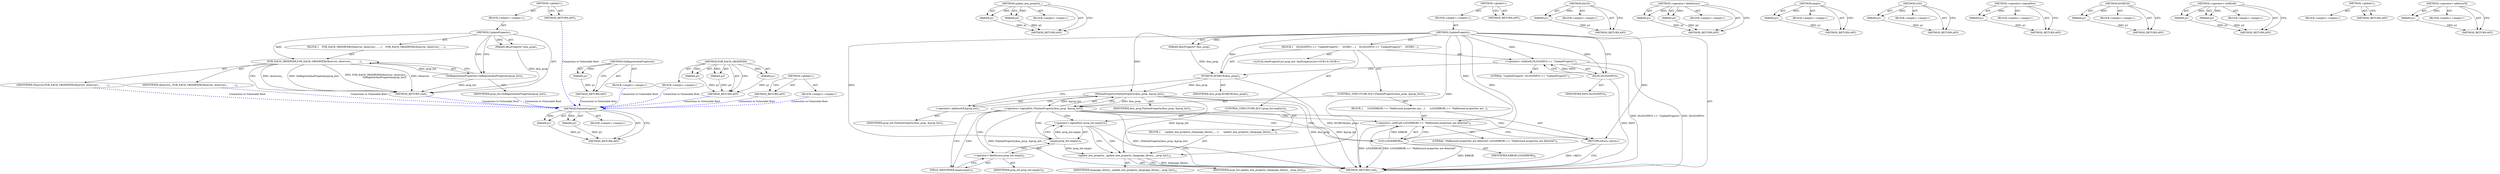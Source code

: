 digraph "&lt;global&gt;" {
vulnerable_80 [label=<(METHOD,FlattenProperty)>];
vulnerable_81 [label=<(PARAM,p1)>];
vulnerable_82 [label=<(PARAM,p2)>];
vulnerable_83 [label=<(BLOCK,&lt;empty&gt;,&lt;empty&gt;)>];
vulnerable_84 [label=<(METHOD_RETURN,ANY)>];
vulnerable_102 [label=<(METHOD,update_ime_property_)>];
vulnerable_103 [label=<(PARAM,p1)>];
vulnerable_104 [label=<(PARAM,p2)>];
vulnerable_105 [label=<(BLOCK,&lt;empty&gt;,&lt;empty&gt;)>];
vulnerable_106 [label=<(METHOD_RETURN,ANY)>];
vulnerable_6 [label=<(METHOD,&lt;global&gt;)<SUB>1</SUB>>];
vulnerable_7 [label=<(BLOCK,&lt;empty&gt;,&lt;empty&gt;)<SUB>1</SUB>>];
vulnerable_8 [label=<(METHOD,UpdateProperty)<SUB>1</SUB>>];
vulnerable_9 [label=<(PARAM,IBusProperty* ibus_prop)<SUB>1</SUB>>];
vulnerable_10 [label=<(BLOCK,{
    DLOG(INFO) &lt;&lt; &quot;UpdateProperty&quot;;
    DCHEC...,{
    DLOG(INFO) &lt;&lt; &quot;UpdateProperty&quot;;
    DCHEC...)<SUB>1</SUB>>];
vulnerable_11 [label=<(&lt;operator&gt;.shiftLeft,DLOG(INFO) &lt;&lt; &quot;UpdateProperty&quot;)<SUB>2</SUB>>];
vulnerable_12 [label=<(DLOG,DLOG(INFO))<SUB>2</SUB>>];
vulnerable_13 [label=<(IDENTIFIER,INFO,DLOG(INFO))<SUB>2</SUB>>];
vulnerable_14 [label=<(LITERAL,&quot;UpdateProperty&quot;,DLOG(INFO) &lt;&lt; &quot;UpdateProperty&quot;)<SUB>2</SUB>>];
vulnerable_15 [label=<(DCHECK,DCHECK(ibus_prop))<SUB>3</SUB>>];
vulnerable_16 [label=<(IDENTIFIER,ibus_prop,DCHECK(ibus_prop))<SUB>3</SUB>>];
vulnerable_17 [label="<(LOCAL,ImePropertyList prop_list: ImePropertyList)<SUB>4</SUB>>"];
vulnerable_18 [label=<(CONTROL_STRUCTURE,IF,if (!FlattenProperty(ibus_prop, &amp;prop_list)))<SUB>5</SUB>>];
vulnerable_19 [label=<(&lt;operator&gt;.logicalNot,!FlattenProperty(ibus_prop, &amp;prop_list))<SUB>5</SUB>>];
vulnerable_20 [label=<(FlattenProperty,FlattenProperty(ibus_prop, &amp;prop_list))<SUB>5</SUB>>];
vulnerable_21 [label=<(IDENTIFIER,ibus_prop,FlattenProperty(ibus_prop, &amp;prop_list))<SUB>5</SUB>>];
vulnerable_22 [label=<(&lt;operator&gt;.addressOf,&amp;prop_list)<SUB>5</SUB>>];
vulnerable_23 [label=<(IDENTIFIER,prop_list,FlattenProperty(ibus_prop, &amp;prop_list))<SUB>5</SUB>>];
vulnerable_24 [label=<(BLOCK,{
      LOG(ERROR) &lt;&lt; &quot;Malformed properties are...,{
      LOG(ERROR) &lt;&lt; &quot;Malformed properties are...)<SUB>5</SUB>>];
vulnerable_25 [label=<(&lt;operator&gt;.shiftLeft,LOG(ERROR) &lt;&lt; &quot;Malformed properties are detected&quot;)<SUB>6</SUB>>];
vulnerable_26 [label=<(LOG,LOG(ERROR))<SUB>6</SUB>>];
vulnerable_27 [label=<(IDENTIFIER,ERROR,LOG(ERROR))<SUB>6</SUB>>];
vulnerable_28 [label=<(LITERAL,&quot;Malformed properties are detected&quot;,LOG(ERROR) &lt;&lt; &quot;Malformed properties are detected&quot;)<SUB>6</SUB>>];
vulnerable_29 [label=<(RETURN,return;,return;)<SUB>7</SUB>>];
vulnerable_30 [label=<(CONTROL_STRUCTURE,IF,if (!prop_list.empty()))<SUB>9</SUB>>];
vulnerable_31 [label=<(&lt;operator&gt;.logicalNot,!prop_list.empty())<SUB>9</SUB>>];
vulnerable_32 [label=<(empty,prop_list.empty())<SUB>9</SUB>>];
vulnerable_33 [label=<(&lt;operator&gt;.fieldAccess,prop_list.empty)<SUB>9</SUB>>];
vulnerable_34 [label=<(IDENTIFIER,prop_list,prop_list.empty())<SUB>9</SUB>>];
vulnerable_35 [label=<(FIELD_IDENTIFIER,empty,empty)<SUB>9</SUB>>];
vulnerable_36 [label=<(BLOCK,{
      update_ime_property_(language_library_,...,{
      update_ime_property_(language_library_,...)<SUB>9</SUB>>];
vulnerable_37 [label=<(update_ime_property_,update_ime_property_(language_library_, prop_list))<SUB>10</SUB>>];
vulnerable_38 [label=<(IDENTIFIER,language_library_,update_ime_property_(language_library_, prop_list))<SUB>10</SUB>>];
vulnerable_39 [label=<(IDENTIFIER,prop_list,update_ime_property_(language_library_, prop_list))<SUB>10</SUB>>];
vulnerable_40 [label=<(METHOD_RETURN,void)<SUB>1</SUB>>];
vulnerable_42 [label=<(METHOD_RETURN,ANY)<SUB>1</SUB>>];
vulnerable_68 [label=<(METHOD,DLOG)>];
vulnerable_69 [label=<(PARAM,p1)>];
vulnerable_70 [label=<(BLOCK,&lt;empty&gt;,&lt;empty&gt;)>];
vulnerable_71 [label=<(METHOD_RETURN,ANY)>];
vulnerable_97 [label=<(METHOD,&lt;operator&gt;.fieldAccess)>];
vulnerable_98 [label=<(PARAM,p1)>];
vulnerable_99 [label=<(PARAM,p2)>];
vulnerable_100 [label=<(BLOCK,&lt;empty&gt;,&lt;empty&gt;)>];
vulnerable_101 [label=<(METHOD_RETURN,ANY)>];
vulnerable_93 [label=<(METHOD,empty)>];
vulnerable_94 [label=<(PARAM,p1)>];
vulnerable_95 [label=<(BLOCK,&lt;empty&gt;,&lt;empty&gt;)>];
vulnerable_96 [label=<(METHOD_RETURN,ANY)>];
vulnerable_89 [label=<(METHOD,LOG)>];
vulnerable_90 [label=<(PARAM,p1)>];
vulnerable_91 [label=<(BLOCK,&lt;empty&gt;,&lt;empty&gt;)>];
vulnerable_92 [label=<(METHOD_RETURN,ANY)>];
vulnerable_76 [label=<(METHOD,&lt;operator&gt;.logicalNot)>];
vulnerable_77 [label=<(PARAM,p1)>];
vulnerable_78 [label=<(BLOCK,&lt;empty&gt;,&lt;empty&gt;)>];
vulnerable_79 [label=<(METHOD_RETURN,ANY)>];
vulnerable_72 [label=<(METHOD,DCHECK)>];
vulnerable_73 [label=<(PARAM,p1)>];
vulnerable_74 [label=<(BLOCK,&lt;empty&gt;,&lt;empty&gt;)>];
vulnerable_75 [label=<(METHOD_RETURN,ANY)>];
vulnerable_63 [label=<(METHOD,&lt;operator&gt;.shiftLeft)>];
vulnerable_64 [label=<(PARAM,p1)>];
vulnerable_65 [label=<(PARAM,p2)>];
vulnerable_66 [label=<(BLOCK,&lt;empty&gt;,&lt;empty&gt;)>];
vulnerable_67 [label=<(METHOD_RETURN,ANY)>];
vulnerable_57 [label=<(METHOD,&lt;global&gt;)<SUB>1</SUB>>];
vulnerable_58 [label=<(BLOCK,&lt;empty&gt;,&lt;empty&gt;)>];
vulnerable_59 [label=<(METHOD_RETURN,ANY)>];
vulnerable_85 [label=<(METHOD,&lt;operator&gt;.addressOf)>];
vulnerable_86 [label=<(PARAM,p1)>];
vulnerable_87 [label=<(BLOCK,&lt;empty&gt;,&lt;empty&gt;)>];
vulnerable_88 [label=<(METHOD_RETURN,ANY)>];
fixed_6 [label=<(METHOD,&lt;global&gt;)<SUB>1</SUB>>];
fixed_7 [label=<(BLOCK,&lt;empty&gt;,&lt;empty&gt;)<SUB>1</SUB>>];
fixed_8 [label=<(METHOD,UpdateProperty)<SUB>1</SUB>>];
fixed_9 [label=<(PARAM,IBusProperty* ibus_prop)<SUB>1</SUB>>];
fixed_10 [label=<(BLOCK,{
    FOR_EACH_OBSERVER(Observer, observers_,
 ...,{
    FOR_EACH_OBSERVER(Observer, observers_,
 ...)<SUB>1</SUB>>];
fixed_11 [label=<(FOR_EACH_OBSERVER,FOR_EACH_OBSERVER(Observer, observers_,
       ...)<SUB>2</SUB>>];
fixed_12 [label=<(IDENTIFIER,Observer,FOR_EACH_OBSERVER(Observer, observers_,
       ...)<SUB>2</SUB>>];
fixed_13 [label=<(IDENTIFIER,observers_,FOR_EACH_OBSERVER(Observer, observers_,
       ...)<SUB>2</SUB>>];
fixed_14 [label=<(OnRegisterImeProperties,OnRegisterImeProperties(prop_list))<SUB>3</SUB>>];
fixed_15 [label=<(IDENTIFIER,prop_list,OnRegisterImeProperties(prop_list))<SUB>3</SUB>>];
fixed_16 [label=<(METHOD_RETURN,void)<SUB>1</SUB>>];
fixed_18 [label=<(METHOD_RETURN,ANY)<SUB>1</SUB>>];
fixed_39 [label=<(METHOD,OnRegisterImeProperties)>];
fixed_40 [label=<(PARAM,p1)>];
fixed_41 [label=<(BLOCK,&lt;empty&gt;,&lt;empty&gt;)>];
fixed_42 [label=<(METHOD_RETURN,ANY)>];
fixed_33 [label=<(METHOD,FOR_EACH_OBSERVER)>];
fixed_34 [label=<(PARAM,p1)>];
fixed_35 [label=<(PARAM,p2)>];
fixed_36 [label=<(PARAM,p3)>];
fixed_37 [label=<(BLOCK,&lt;empty&gt;,&lt;empty&gt;)>];
fixed_38 [label=<(METHOD_RETURN,ANY)>];
fixed_27 [label=<(METHOD,&lt;global&gt;)<SUB>1</SUB>>];
fixed_28 [label=<(BLOCK,&lt;empty&gt;,&lt;empty&gt;)>];
fixed_29 [label=<(METHOD_RETURN,ANY)>];
vulnerable_80 -> vulnerable_81  [key=0, label="AST: "];
vulnerable_80 -> vulnerable_81  [key=1, label="DDG: "];
vulnerable_80 -> vulnerable_83  [key=0, label="AST: "];
vulnerable_80 -> vulnerable_82  [key=0, label="AST: "];
vulnerable_80 -> vulnerable_82  [key=1, label="DDG: "];
vulnerable_80 -> vulnerable_84  [key=0, label="AST: "];
vulnerable_80 -> vulnerable_84  [key=1, label="CFG: "];
vulnerable_81 -> vulnerable_84  [key=0, label="DDG: p1"];
vulnerable_82 -> vulnerable_84  [key=0, label="DDG: p2"];
vulnerable_102 -> vulnerable_103  [key=0, label="AST: "];
vulnerable_102 -> vulnerable_103  [key=1, label="DDG: "];
vulnerable_102 -> vulnerable_105  [key=0, label="AST: "];
vulnerable_102 -> vulnerable_104  [key=0, label="AST: "];
vulnerable_102 -> vulnerable_104  [key=1, label="DDG: "];
vulnerable_102 -> vulnerable_106  [key=0, label="AST: "];
vulnerable_102 -> vulnerable_106  [key=1, label="CFG: "];
vulnerable_103 -> vulnerable_106  [key=0, label="DDG: p1"];
vulnerable_104 -> vulnerable_106  [key=0, label="DDG: p2"];
vulnerable_6 -> vulnerable_7  [key=0, label="AST: "];
vulnerable_6 -> vulnerable_42  [key=0, label="AST: "];
vulnerable_6 -> vulnerable_42  [key=1, label="CFG: "];
vulnerable_7 -> vulnerable_8  [key=0, label="AST: "];
vulnerable_8 -> vulnerable_9  [key=0, label="AST: "];
vulnerable_8 -> vulnerable_9  [key=1, label="DDG: "];
vulnerable_8 -> vulnerable_10  [key=0, label="AST: "];
vulnerable_8 -> vulnerable_40  [key=0, label="AST: "];
vulnerable_8 -> vulnerable_12  [key=0, label="CFG: "];
vulnerable_8 -> vulnerable_12  [key=1, label="DDG: "];
vulnerable_8 -> vulnerable_11  [key=0, label="DDG: "];
vulnerable_8 -> vulnerable_15  [key=0, label="DDG: "];
vulnerable_8 -> vulnerable_29  [key=0, label="DDG: "];
vulnerable_8 -> vulnerable_20  [key=0, label="DDG: "];
vulnerable_8 -> vulnerable_25  [key=0, label="DDG: "];
vulnerable_8 -> vulnerable_32  [key=0, label="DDG: "];
vulnerable_8 -> vulnerable_37  [key=0, label="DDG: "];
vulnerable_8 -> vulnerable_26  [key=0, label="DDG: "];
vulnerable_9 -> vulnerable_15  [key=0, label="DDG: ibus_prop"];
vulnerable_10 -> vulnerable_11  [key=0, label="AST: "];
vulnerable_10 -> vulnerable_15  [key=0, label="AST: "];
vulnerable_10 -> vulnerable_17  [key=0, label="AST: "];
vulnerable_10 -> vulnerable_18  [key=0, label="AST: "];
vulnerable_10 -> vulnerable_30  [key=0, label="AST: "];
vulnerable_11 -> vulnerable_12  [key=0, label="AST: "];
vulnerable_11 -> vulnerable_14  [key=0, label="AST: "];
vulnerable_11 -> vulnerable_15  [key=0, label="CFG: "];
vulnerable_11 -> vulnerable_40  [key=0, label="DDG: DLOG(INFO)"];
vulnerable_11 -> vulnerable_40  [key=1, label="DDG: DLOG(INFO) &lt;&lt; &quot;UpdateProperty&quot;"];
vulnerable_12 -> vulnerable_13  [key=0, label="AST: "];
vulnerable_12 -> vulnerable_11  [key=0, label="CFG: "];
vulnerable_12 -> vulnerable_11  [key=1, label="DDG: INFO"];
vulnerable_12 -> vulnerable_40  [key=0, label="DDG: INFO"];
vulnerable_15 -> vulnerable_16  [key=0, label="AST: "];
vulnerable_15 -> vulnerable_22  [key=0, label="CFG: "];
vulnerable_15 -> vulnerable_40  [key=0, label="DDG: DCHECK(ibus_prop)"];
vulnerable_15 -> vulnerable_20  [key=0, label="DDG: ibus_prop"];
vulnerable_18 -> vulnerable_19  [key=0, label="AST: "];
vulnerable_18 -> vulnerable_24  [key=0, label="AST: "];
vulnerable_19 -> vulnerable_20  [key=0, label="AST: "];
vulnerable_19 -> vulnerable_26  [key=0, label="CFG: "];
vulnerable_19 -> vulnerable_26  [key=1, label="CDG: "];
vulnerable_19 -> vulnerable_35  [key=0, label="CFG: "];
vulnerable_19 -> vulnerable_35  [key=1, label="CDG: "];
vulnerable_19 -> vulnerable_40  [key=0, label="DDG: FlattenProperty(ibus_prop, &amp;prop_list)"];
vulnerable_19 -> vulnerable_40  [key=1, label="DDG: !FlattenProperty(ibus_prop, &amp;prop_list)"];
vulnerable_19 -> vulnerable_29  [key=0, label="CDG: "];
vulnerable_19 -> vulnerable_32  [key=0, label="CDG: "];
vulnerable_19 -> vulnerable_33  [key=0, label="CDG: "];
vulnerable_19 -> vulnerable_25  [key=0, label="CDG: "];
vulnerable_19 -> vulnerable_31  [key=0, label="CDG: "];
vulnerable_20 -> vulnerable_21  [key=0, label="AST: "];
vulnerable_20 -> vulnerable_22  [key=0, label="AST: "];
vulnerable_20 -> vulnerable_19  [key=0, label="CFG: "];
vulnerable_20 -> vulnerable_19  [key=1, label="DDG: ibus_prop"];
vulnerable_20 -> vulnerable_19  [key=2, label="DDG: &amp;prop_list"];
vulnerable_20 -> vulnerable_40  [key=0, label="DDG: ibus_prop"];
vulnerable_20 -> vulnerable_40  [key=1, label="DDG: &amp;prop_list"];
vulnerable_20 -> vulnerable_37  [key=0, label="DDG: &amp;prop_list"];
vulnerable_22 -> vulnerable_23  [key=0, label="AST: "];
vulnerable_22 -> vulnerable_20  [key=0, label="CFG: "];
vulnerable_24 -> vulnerable_25  [key=0, label="AST: "];
vulnerable_24 -> vulnerable_29  [key=0, label="AST: "];
vulnerable_25 -> vulnerable_26  [key=0, label="AST: "];
vulnerable_25 -> vulnerable_28  [key=0, label="AST: "];
vulnerable_25 -> vulnerable_29  [key=0, label="CFG: "];
vulnerable_25 -> vulnerable_40  [key=0, label="DDG: LOG(ERROR)"];
vulnerable_25 -> vulnerable_40  [key=1, label="DDG: LOG(ERROR) &lt;&lt; &quot;Malformed properties are detected&quot;"];
vulnerable_26 -> vulnerable_27  [key=0, label="AST: "];
vulnerable_26 -> vulnerable_25  [key=0, label="CFG: "];
vulnerable_26 -> vulnerable_25  [key=1, label="DDG: ERROR"];
vulnerable_26 -> vulnerable_40  [key=0, label="DDG: ERROR"];
vulnerable_29 -> vulnerable_40  [key=0, label="CFG: "];
vulnerable_29 -> vulnerable_40  [key=1, label="DDG: &lt;RET&gt;"];
vulnerable_30 -> vulnerable_31  [key=0, label="AST: "];
vulnerable_30 -> vulnerable_36  [key=0, label="AST: "];
vulnerable_31 -> vulnerable_32  [key=0, label="AST: "];
vulnerable_31 -> vulnerable_40  [key=0, label="CFG: "];
vulnerable_31 -> vulnerable_37  [key=0, label="CFG: "];
vulnerable_31 -> vulnerable_37  [key=1, label="CDG: "];
vulnerable_32 -> vulnerable_33  [key=0, label="AST: "];
vulnerable_32 -> vulnerable_31  [key=0, label="CFG: "];
vulnerable_32 -> vulnerable_31  [key=1, label="DDG: prop_list.empty"];
vulnerable_32 -> vulnerable_37  [key=0, label="DDG: prop_list.empty"];
vulnerable_33 -> vulnerable_34  [key=0, label="AST: "];
vulnerable_33 -> vulnerable_35  [key=0, label="AST: "];
vulnerable_33 -> vulnerable_32  [key=0, label="CFG: "];
vulnerable_35 -> vulnerable_33  [key=0, label="CFG: "];
vulnerable_36 -> vulnerable_37  [key=0, label="AST: "];
vulnerable_37 -> vulnerable_38  [key=0, label="AST: "];
vulnerable_37 -> vulnerable_39  [key=0, label="AST: "];
vulnerable_37 -> vulnerable_40  [key=0, label="CFG: "];
vulnerable_37 -> vulnerable_40  [key=1, label="DDG: language_library_"];
vulnerable_68 -> vulnerable_69  [key=0, label="AST: "];
vulnerable_68 -> vulnerable_69  [key=1, label="DDG: "];
vulnerable_68 -> vulnerable_70  [key=0, label="AST: "];
vulnerable_68 -> vulnerable_71  [key=0, label="AST: "];
vulnerable_68 -> vulnerable_71  [key=1, label="CFG: "];
vulnerable_69 -> vulnerable_71  [key=0, label="DDG: p1"];
vulnerable_97 -> vulnerable_98  [key=0, label="AST: "];
vulnerable_97 -> vulnerable_98  [key=1, label="DDG: "];
vulnerable_97 -> vulnerable_100  [key=0, label="AST: "];
vulnerable_97 -> vulnerable_99  [key=0, label="AST: "];
vulnerable_97 -> vulnerable_99  [key=1, label="DDG: "];
vulnerable_97 -> vulnerable_101  [key=0, label="AST: "];
vulnerable_97 -> vulnerable_101  [key=1, label="CFG: "];
vulnerable_98 -> vulnerable_101  [key=0, label="DDG: p1"];
vulnerable_99 -> vulnerable_101  [key=0, label="DDG: p2"];
vulnerable_93 -> vulnerable_94  [key=0, label="AST: "];
vulnerable_93 -> vulnerable_94  [key=1, label="DDG: "];
vulnerable_93 -> vulnerable_95  [key=0, label="AST: "];
vulnerable_93 -> vulnerable_96  [key=0, label="AST: "];
vulnerable_93 -> vulnerable_96  [key=1, label="CFG: "];
vulnerable_94 -> vulnerable_96  [key=0, label="DDG: p1"];
vulnerable_89 -> vulnerable_90  [key=0, label="AST: "];
vulnerable_89 -> vulnerable_90  [key=1, label="DDG: "];
vulnerable_89 -> vulnerable_91  [key=0, label="AST: "];
vulnerable_89 -> vulnerable_92  [key=0, label="AST: "];
vulnerable_89 -> vulnerable_92  [key=1, label="CFG: "];
vulnerable_90 -> vulnerable_92  [key=0, label="DDG: p1"];
vulnerable_76 -> vulnerable_77  [key=0, label="AST: "];
vulnerable_76 -> vulnerable_77  [key=1, label="DDG: "];
vulnerable_76 -> vulnerable_78  [key=0, label="AST: "];
vulnerable_76 -> vulnerable_79  [key=0, label="AST: "];
vulnerable_76 -> vulnerable_79  [key=1, label="CFG: "];
vulnerable_77 -> vulnerable_79  [key=0, label="DDG: p1"];
vulnerable_72 -> vulnerable_73  [key=0, label="AST: "];
vulnerable_72 -> vulnerable_73  [key=1, label="DDG: "];
vulnerable_72 -> vulnerable_74  [key=0, label="AST: "];
vulnerable_72 -> vulnerable_75  [key=0, label="AST: "];
vulnerable_72 -> vulnerable_75  [key=1, label="CFG: "];
vulnerable_73 -> vulnerable_75  [key=0, label="DDG: p1"];
vulnerable_63 -> vulnerable_64  [key=0, label="AST: "];
vulnerable_63 -> vulnerable_64  [key=1, label="DDG: "];
vulnerable_63 -> vulnerable_66  [key=0, label="AST: "];
vulnerable_63 -> vulnerable_65  [key=0, label="AST: "];
vulnerable_63 -> vulnerable_65  [key=1, label="DDG: "];
vulnerable_63 -> vulnerable_67  [key=0, label="AST: "];
vulnerable_63 -> vulnerable_67  [key=1, label="CFG: "];
vulnerable_64 -> vulnerable_67  [key=0, label="DDG: p1"];
vulnerable_65 -> vulnerable_67  [key=0, label="DDG: p2"];
vulnerable_57 -> vulnerable_58  [key=0, label="AST: "];
vulnerable_57 -> vulnerable_59  [key=0, label="AST: "];
vulnerable_57 -> vulnerable_59  [key=1, label="CFG: "];
vulnerable_85 -> vulnerable_86  [key=0, label="AST: "];
vulnerable_85 -> vulnerable_86  [key=1, label="DDG: "];
vulnerable_85 -> vulnerable_87  [key=0, label="AST: "];
vulnerable_85 -> vulnerable_88  [key=0, label="AST: "];
vulnerable_85 -> vulnerable_88  [key=1, label="CFG: "];
vulnerable_86 -> vulnerable_88  [key=0, label="DDG: p1"];
fixed_6 -> fixed_7  [key=0, label="AST: "];
fixed_6 -> fixed_18  [key=0, label="AST: "];
fixed_6 -> fixed_18  [key=1, label="CFG: "];
fixed_7 -> fixed_8  [key=0, label="AST: "];
fixed_8 -> fixed_9  [key=0, label="AST: "];
fixed_8 -> fixed_9  [key=1, label="DDG: "];
fixed_8 -> fixed_10  [key=0, label="AST: "];
fixed_8 -> fixed_16  [key=0, label="AST: "];
fixed_8 -> fixed_14  [key=0, label="CFG: "];
fixed_8 -> fixed_14  [key=1, label="DDG: "];
fixed_8 -> fixed_11  [key=0, label="DDG: "];
fixed_9 -> fixed_16  [key=0, label="DDG: ibus_prop"];
fixed_10 -> fixed_11  [key=0, label="AST: "];
fixed_11 -> fixed_12  [key=0, label="AST: "];
fixed_11 -> fixed_13  [key=0, label="AST: "];
fixed_11 -> fixed_14  [key=0, label="AST: "];
fixed_11 -> fixed_16  [key=0, label="CFG: "];
fixed_11 -> fixed_16  [key=1, label="DDG: observers_"];
fixed_11 -> fixed_16  [key=2, label="DDG: OnRegisterImeProperties(prop_list)"];
fixed_11 -> fixed_16  [key=3, label="DDG: FOR_EACH_OBSERVER(Observer, observers_,
                      OnRegisterImeProperties(prop_list))"];
fixed_11 -> fixed_16  [key=4, label="DDG: Observer"];
fixed_12 -> vulnerable_80  [color=blue, key=0, label="Connection to Vulnerable Root", penwidth="2.0", style=dashed];
fixed_13 -> vulnerable_80  [color=blue, key=0, label="Connection to Vulnerable Root", penwidth="2.0", style=dashed];
fixed_14 -> fixed_15  [key=0, label="AST: "];
fixed_14 -> fixed_11  [key=0, label="CFG: "];
fixed_14 -> fixed_11  [key=1, label="DDG: prop_list"];
fixed_14 -> fixed_16  [key=0, label="DDG: prop_list"];
fixed_15 -> vulnerable_80  [color=blue, key=0, label="Connection to Vulnerable Root", penwidth="2.0", style=dashed];
fixed_16 -> vulnerable_80  [color=blue, key=0, label="Connection to Vulnerable Root", penwidth="2.0", style=dashed];
fixed_18 -> vulnerable_80  [color=blue, key=0, label="Connection to Vulnerable Root", penwidth="2.0", style=dashed];
fixed_39 -> fixed_40  [key=0, label="AST: "];
fixed_39 -> fixed_40  [key=1, label="DDG: "];
fixed_39 -> fixed_41  [key=0, label="AST: "];
fixed_39 -> fixed_42  [key=0, label="AST: "];
fixed_39 -> fixed_42  [key=1, label="CFG: "];
fixed_40 -> fixed_42  [key=0, label="DDG: p1"];
fixed_41 -> vulnerable_80  [color=blue, key=0, label="Connection to Vulnerable Root", penwidth="2.0", style=dashed];
fixed_42 -> vulnerable_80  [color=blue, key=0, label="Connection to Vulnerable Root", penwidth="2.0", style=dashed];
fixed_33 -> fixed_34  [key=0, label="AST: "];
fixed_33 -> fixed_34  [key=1, label="DDG: "];
fixed_33 -> fixed_37  [key=0, label="AST: "];
fixed_33 -> fixed_35  [key=0, label="AST: "];
fixed_33 -> fixed_35  [key=1, label="DDG: "];
fixed_33 -> fixed_38  [key=0, label="AST: "];
fixed_33 -> fixed_38  [key=1, label="CFG: "];
fixed_33 -> fixed_36  [key=0, label="AST: "];
fixed_33 -> fixed_36  [key=1, label="DDG: "];
fixed_34 -> fixed_38  [key=0, label="DDG: p1"];
fixed_35 -> fixed_38  [key=0, label="DDG: p2"];
fixed_36 -> fixed_38  [key=0, label="DDG: p3"];
fixed_37 -> vulnerable_80  [color=blue, key=0, label="Connection to Vulnerable Root", penwidth="2.0", style=dashed];
fixed_38 -> vulnerable_80  [color=blue, key=0, label="Connection to Vulnerable Root", penwidth="2.0", style=dashed];
fixed_27 -> fixed_28  [key=0, label="AST: "];
fixed_27 -> fixed_29  [key=0, label="AST: "];
fixed_27 -> fixed_29  [key=1, label="CFG: "];
fixed_28 -> vulnerable_80  [color=blue, key=0, label="Connection to Vulnerable Root", penwidth="2.0", style=dashed];
fixed_29 -> vulnerable_80  [color=blue, key=0, label="Connection to Vulnerable Root", penwidth="2.0", style=dashed];
}
